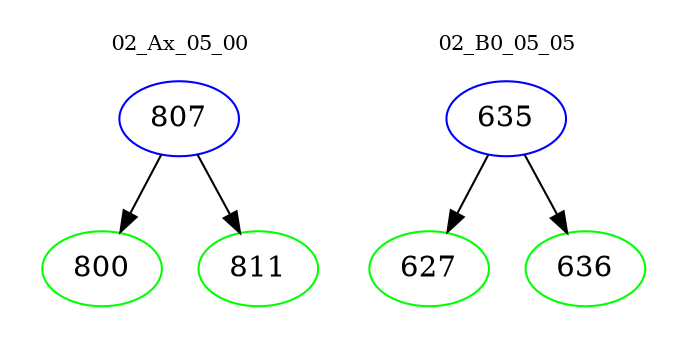 digraph{
subgraph cluster_0 {
color = white
label = "02_Ax_05_00";
fontsize=10;
T0_807 [label="807", color="blue"]
T0_807 -> T0_800 [color="black"]
T0_800 [label="800", color="green"]
T0_807 -> T0_811 [color="black"]
T0_811 [label="811", color="green"]
}
subgraph cluster_1 {
color = white
label = "02_B0_05_05";
fontsize=10;
T1_635 [label="635", color="blue"]
T1_635 -> T1_627 [color="black"]
T1_627 [label="627", color="green"]
T1_635 -> T1_636 [color="black"]
T1_636 [label="636", color="green"]
}
}
